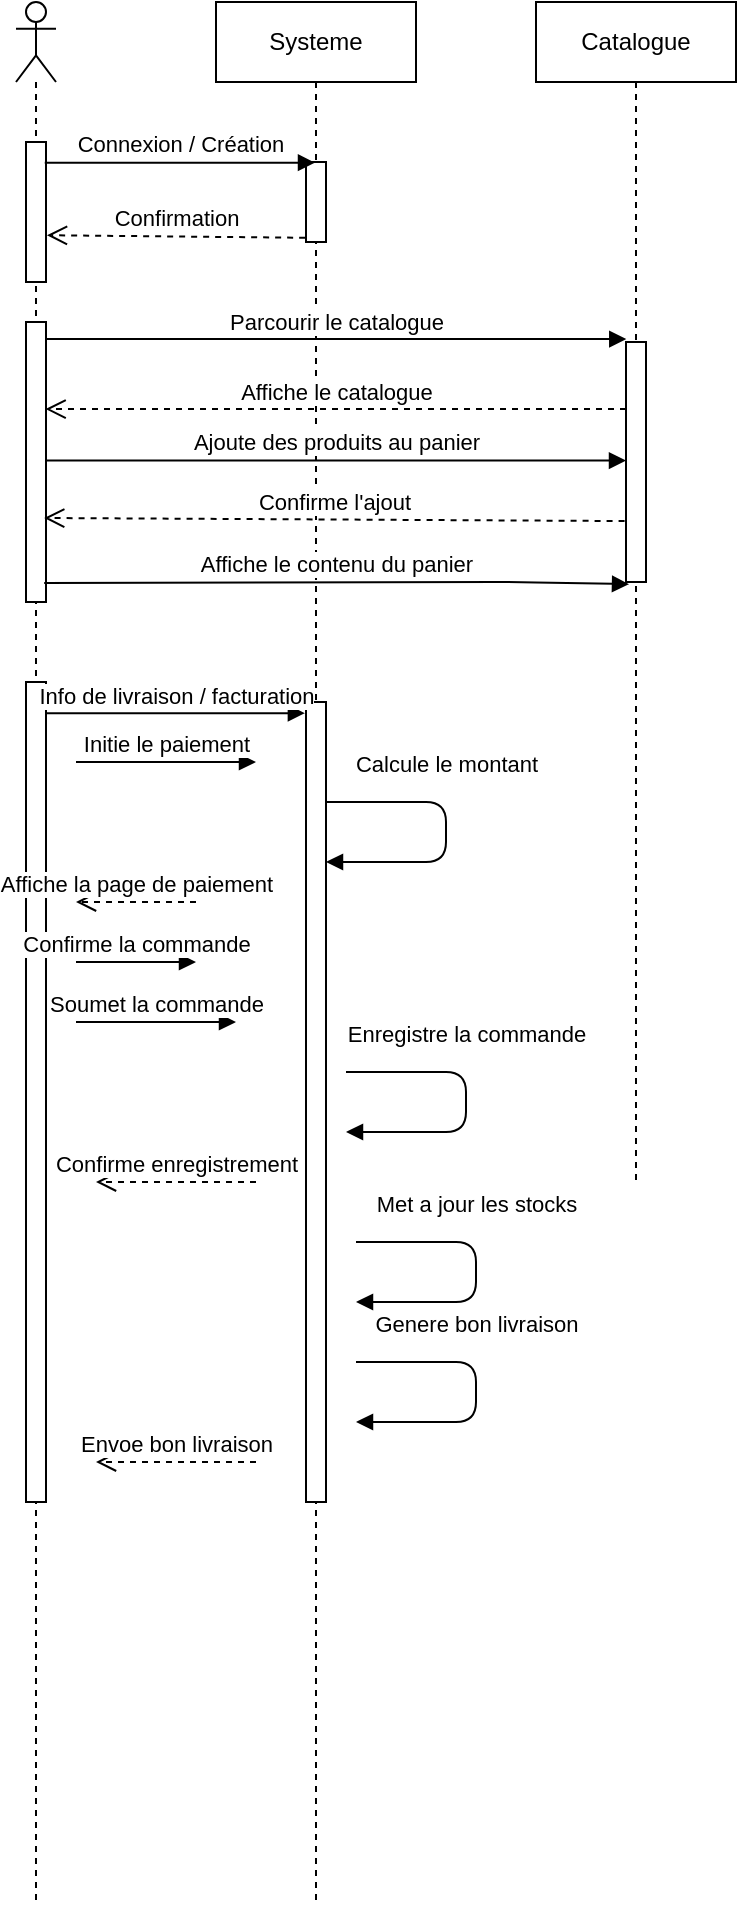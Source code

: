 <mxfile>
    <diagram id="s4ljH05xJMDupNafC5nw" name="Page-1">
        <mxGraphModel dx="691" dy="507" grid="1" gridSize="10" guides="1" tooltips="1" connect="1" arrows="1" fold="1" page="1" pageScale="1" pageWidth="827" pageHeight="1169" math="0" shadow="0">
            <root>
                <mxCell id="0"/>
                <mxCell id="1" parent="0"/>
                <mxCell id="5" value="" style="shape=umlLifeline;participant=umlActor;perimeter=lifelinePerimeter;whiteSpace=wrap;html=1;container=1;collapsible=0;recursiveResize=0;verticalAlign=top;spacingTop=36;outlineConnect=0;" parent="1" vertex="1">
                    <mxGeometry x="120" y="50" width="20" height="950" as="geometry"/>
                </mxCell>
                <mxCell id="10" value="" style="html=1;points=[];perimeter=orthogonalPerimeter;" parent="5" vertex="1">
                    <mxGeometry x="5" y="70" width="10" height="70" as="geometry"/>
                </mxCell>
                <mxCell id="13" value="" style="html=1;points=[];perimeter=orthogonalPerimeter;" parent="5" vertex="1">
                    <mxGeometry x="5" y="160" width="10" height="140" as="geometry"/>
                </mxCell>
                <mxCell id="25" value="" style="html=1;points=[];perimeter=orthogonalPerimeter;" parent="5" vertex="1">
                    <mxGeometry x="5" y="340" width="10" height="410" as="geometry"/>
                </mxCell>
                <mxCell id="7" value="Systeme" style="shape=umlLifeline;perimeter=lifelinePerimeter;whiteSpace=wrap;html=1;container=1;collapsible=0;recursiveResize=0;outlineConnect=0;" parent="1" vertex="1">
                    <mxGeometry x="220" y="50" width="100" height="950" as="geometry"/>
                </mxCell>
                <mxCell id="24" value="" style="html=1;points=[];perimeter=orthogonalPerimeter;" parent="7" vertex="1">
                    <mxGeometry x="45" y="80" width="10" height="40" as="geometry"/>
                </mxCell>
                <mxCell id="26" value="" style="html=1;points=[];perimeter=orthogonalPerimeter;" parent="7" vertex="1">
                    <mxGeometry x="45" y="350" width="10" height="400" as="geometry"/>
                </mxCell>
                <mxCell id="33" value="Calcule le montant" style="html=1;verticalAlign=bottom;endArrow=block;" edge="1" parent="7">
                    <mxGeometry x="-0.2" y="-10" width="80" relative="1" as="geometry">
                        <mxPoint x="55" y="400" as="sourcePoint"/>
                        <mxPoint x="55" y="430" as="targetPoint"/>
                        <Array as="points">
                            <mxPoint x="115" y="400"/>
                            <mxPoint x="115" y="430"/>
                        </Array>
                        <mxPoint x="10" y="-10" as="offset"/>
                    </mxGeometry>
                </mxCell>
                <mxCell id="41" value="Envoe bon livraison" style="html=1;verticalAlign=bottom;endArrow=open;dashed=1;endSize=8;" edge="1" parent="7">
                    <mxGeometry relative="1" as="geometry">
                        <mxPoint x="20" y="730" as="sourcePoint"/>
                        <mxPoint x="-60" y="730" as="targetPoint"/>
                    </mxGeometry>
                </mxCell>
                <mxCell id="8" value="Catalogue" style="shape=umlLifeline;perimeter=lifelinePerimeter;whiteSpace=wrap;html=1;container=1;collapsible=0;recursiveResize=0;outlineConnect=0;" parent="1" vertex="1">
                    <mxGeometry x="380" y="50" width="100" height="590" as="geometry"/>
                </mxCell>
                <mxCell id="16" value="" style="html=1;points=[];perimeter=orthogonalPerimeter;" parent="8" vertex="1">
                    <mxGeometry x="45" y="170" width="10" height="120" as="geometry"/>
                </mxCell>
                <mxCell id="11" value="Connexion / Création" style="html=1;verticalAlign=bottom;endArrow=block;exitX=0.938;exitY=0.148;exitDx=0;exitDy=0;exitPerimeter=0;" parent="1" source="10" target="7" edge="1">
                    <mxGeometry width="80" relative="1" as="geometry">
                        <mxPoint x="110" y="170" as="sourcePoint"/>
                        <mxPoint x="190" y="170" as="targetPoint"/>
                    </mxGeometry>
                </mxCell>
                <mxCell id="12" value="Confirmation" style="html=1;verticalAlign=bottom;endArrow=open;dashed=1;endSize=8;entryX=1.048;entryY=0.666;entryDx=0;entryDy=0;entryPerimeter=0;exitX=-0.043;exitY=0.947;exitDx=0;exitDy=0;exitPerimeter=0;" parent="1" source="24" target="10" edge="1">
                    <mxGeometry relative="1" as="geometry">
                        <mxPoint x="250" y="167" as="sourcePoint"/>
                        <mxPoint x="160" y="167" as="targetPoint"/>
                        <Array as="points"/>
                    </mxGeometry>
                </mxCell>
                <mxCell id="15" value="Parcourir le catalogue" style="html=1;verticalAlign=bottom;endArrow=block;entryX=0.014;entryY=-0.012;entryDx=0;entryDy=0;entryPerimeter=0;" parent="1" source="13" target="16" edge="1">
                    <mxGeometry width="80" relative="1" as="geometry">
                        <mxPoint x="150" y="220" as="sourcePoint"/>
                        <mxPoint x="240" y="220" as="targetPoint"/>
                    </mxGeometry>
                </mxCell>
                <mxCell id="17" value="Affiche le catalogue" style="html=1;verticalAlign=bottom;endArrow=open;dashed=1;endSize=8;entryX=0.979;entryY=0.311;entryDx=0;entryDy=0;entryPerimeter=0;" parent="1" source="16" target="13" edge="1">
                    <mxGeometry relative="1" as="geometry">
                        <mxPoint x="400" y="250" as="sourcePoint"/>
                        <mxPoint x="160" y="250" as="targetPoint"/>
                    </mxGeometry>
                </mxCell>
                <mxCell id="18" value="Ajoute des produits au panier" style="html=1;verticalAlign=bottom;endArrow=block;exitX=1.048;exitY=0.495;exitDx=0;exitDy=0;exitPerimeter=0;" parent="1" source="13" target="16" edge="1">
                    <mxGeometry width="80" relative="1" as="geometry">
                        <mxPoint x="154" y="270" as="sourcePoint"/>
                        <mxPoint x="414" y="270" as="targetPoint"/>
                    </mxGeometry>
                </mxCell>
                <mxCell id="19" value="Confirme l'ajout" style="html=1;verticalAlign=bottom;endArrow=open;dashed=1;endSize=8;entryX=0.91;entryY=0.7;entryDx=0;entryDy=0;entryPerimeter=0;exitX=-0.071;exitY=0.746;exitDx=0;exitDy=0;exitPerimeter=0;" parent="1" target="13" edge="1" source="16">
                    <mxGeometry relative="1" as="geometry">
                        <mxPoint x="410" y="310" as="sourcePoint"/>
                        <mxPoint x="160" y="310" as="targetPoint"/>
                    </mxGeometry>
                </mxCell>
                <mxCell id="22" value="Affiche le contenu du panier" style="html=1;verticalAlign=bottom;endArrow=block;entryX=0.152;entryY=1.009;entryDx=0;entryDy=0;entryPerimeter=0;exitX=0.91;exitY=0.932;exitDx=0;exitDy=0;exitPerimeter=0;" parent="1" source="13" target="16" edge="1">
                    <mxGeometry width="80" relative="1" as="geometry">
                        <mxPoint x="160" y="340" as="sourcePoint"/>
                        <mxPoint x="400" y="340" as="targetPoint"/>
                        <Array as="points">
                            <mxPoint x="370" y="340"/>
                        </Array>
                    </mxGeometry>
                </mxCell>
                <mxCell id="23" value="Info de livraison / facturation" style="html=1;verticalAlign=bottom;endArrow=block;entryX=-0.055;entryY=0.014;entryDx=0;entryDy=0;entryPerimeter=0;" parent="1" source="25" target="26" edge="1">
                    <mxGeometry width="80" relative="1" as="geometry">
                        <mxPoint x="160" y="400" as="sourcePoint"/>
                        <mxPoint x="240" y="400" as="targetPoint"/>
                    </mxGeometry>
                </mxCell>
                <mxCell id="27" value="Initie le paiement" style="html=1;verticalAlign=bottom;endArrow=block;" parent="1" edge="1">
                    <mxGeometry width="80" relative="1" as="geometry">
                        <mxPoint x="150" y="430" as="sourcePoint"/>
                        <mxPoint x="240" y="430" as="targetPoint"/>
                    </mxGeometry>
                </mxCell>
                <mxCell id="31" value="Affiche la page de paiement" style="html=1;verticalAlign=bottom;endArrow=open;dashed=1;endSize=8;" edge="1" parent="1">
                    <mxGeometry relative="1" as="geometry">
                        <mxPoint x="210" y="500" as="sourcePoint"/>
                        <mxPoint x="150" y="500" as="targetPoint"/>
                    </mxGeometry>
                </mxCell>
                <mxCell id="32" value="Confirme la commande" style="html=1;verticalAlign=bottom;endArrow=block;" edge="1" parent="1">
                    <mxGeometry width="80" relative="1" as="geometry">
                        <mxPoint x="150" y="530" as="sourcePoint"/>
                        <mxPoint x="210" y="530" as="targetPoint"/>
                    </mxGeometry>
                </mxCell>
                <mxCell id="35" value="Soumet la commande" style="html=1;verticalAlign=bottom;endArrow=block;" edge="1" parent="1">
                    <mxGeometry width="80" relative="1" as="geometry">
                        <mxPoint x="150" y="560" as="sourcePoint"/>
                        <mxPoint x="230" y="560" as="targetPoint"/>
                    </mxGeometry>
                </mxCell>
                <mxCell id="36" value="Enregistre la commande" style="html=1;verticalAlign=bottom;endArrow=block;" edge="1" parent="1">
                    <mxGeometry x="-0.2" y="-10" width="80" relative="1" as="geometry">
                        <mxPoint x="285.0" y="585.0" as="sourcePoint"/>
                        <mxPoint x="285.0" y="615.0" as="targetPoint"/>
                        <Array as="points">
                            <mxPoint x="345" y="585"/>
                            <mxPoint x="345" y="615"/>
                        </Array>
                        <mxPoint x="10" y="-10" as="offset"/>
                    </mxGeometry>
                </mxCell>
                <mxCell id="37" value="Confirme enregistrement" style="html=1;verticalAlign=bottom;endArrow=open;dashed=1;endSize=8;" edge="1" parent="1">
                    <mxGeometry relative="1" as="geometry">
                        <mxPoint x="240" y="640" as="sourcePoint"/>
                        <mxPoint x="160" y="640" as="targetPoint"/>
                    </mxGeometry>
                </mxCell>
                <mxCell id="39" value="Met a jour les stocks" style="html=1;verticalAlign=bottom;endArrow=block;" edge="1" parent="1">
                    <mxGeometry x="-0.2" y="-10" width="80" relative="1" as="geometry">
                        <mxPoint x="290.0" y="670.0" as="sourcePoint"/>
                        <mxPoint x="290.0" y="700.0" as="targetPoint"/>
                        <Array as="points">
                            <mxPoint x="350" y="670"/>
                            <mxPoint x="350" y="700"/>
                        </Array>
                        <mxPoint x="10" y="-10" as="offset"/>
                    </mxGeometry>
                </mxCell>
                <mxCell id="40" value="Genere bon livraison" style="html=1;verticalAlign=bottom;endArrow=block;" edge="1" parent="1">
                    <mxGeometry x="-0.2" y="-10" width="80" relative="1" as="geometry">
                        <mxPoint x="290.0" y="730.0" as="sourcePoint"/>
                        <mxPoint x="290.0" y="760.0" as="targetPoint"/>
                        <Array as="points">
                            <mxPoint x="350" y="730"/>
                            <mxPoint x="350" y="760"/>
                        </Array>
                        <mxPoint x="10" y="-10" as="offset"/>
                    </mxGeometry>
                </mxCell>
            </root>
        </mxGraphModel>
    </diagram>
</mxfile>